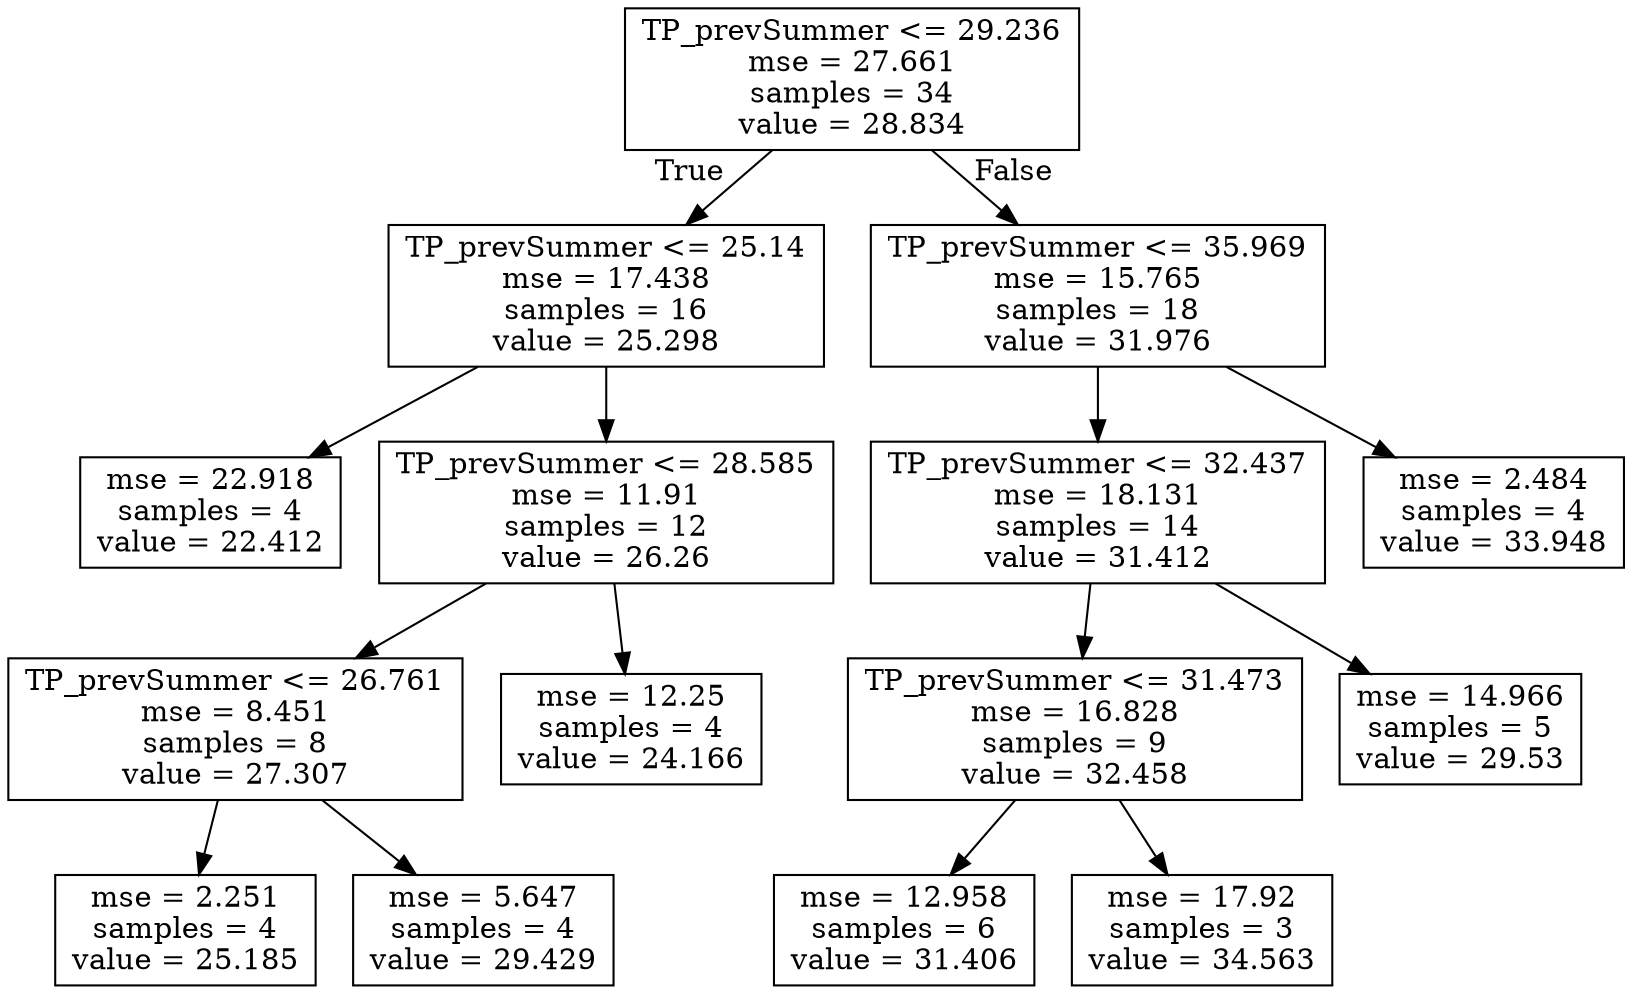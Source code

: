 digraph Tree {
node [shape=box] ;
0 [label="TP_prevSummer <= 29.236\nmse = 27.661\nsamples = 34\nvalue = 28.834"] ;
1 [label="TP_prevSummer <= 25.14\nmse = 17.438\nsamples = 16\nvalue = 25.298"] ;
0 -> 1 [labeldistance=2.5, labelangle=45, headlabel="True"] ;
3 [label="mse = 22.918\nsamples = 4\nvalue = 22.412"] ;
1 -> 3 ;
4 [label="TP_prevSummer <= 28.585\nmse = 11.91\nsamples = 12\nvalue = 26.26"] ;
1 -> 4 ;
5 [label="TP_prevSummer <= 26.761\nmse = 8.451\nsamples = 8\nvalue = 27.307"] ;
4 -> 5 ;
7 [label="mse = 2.251\nsamples = 4\nvalue = 25.185"] ;
5 -> 7 ;
8 [label="mse = 5.647\nsamples = 4\nvalue = 29.429"] ;
5 -> 8 ;
6 [label="mse = 12.25\nsamples = 4\nvalue = 24.166"] ;
4 -> 6 ;
2 [label="TP_prevSummer <= 35.969\nmse = 15.765\nsamples = 18\nvalue = 31.976"] ;
0 -> 2 [labeldistance=2.5, labelangle=-45, headlabel="False"] ;
9 [label="TP_prevSummer <= 32.437\nmse = 18.131\nsamples = 14\nvalue = 31.412"] ;
2 -> 9 ;
11 [label="TP_prevSummer <= 31.473\nmse = 16.828\nsamples = 9\nvalue = 32.458"] ;
9 -> 11 ;
13 [label="mse = 12.958\nsamples = 6\nvalue = 31.406"] ;
11 -> 13 ;
14 [label="mse = 17.92\nsamples = 3\nvalue = 34.563"] ;
11 -> 14 ;
12 [label="mse = 14.966\nsamples = 5\nvalue = 29.53"] ;
9 -> 12 ;
10 [label="mse = 2.484\nsamples = 4\nvalue = 33.948"] ;
2 -> 10 ;
}
